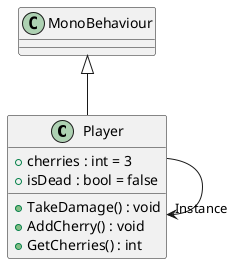 @startuml
class Player {
    + cherries : int = 3
    + isDead : bool = false
    + TakeDamage() : void
    + AddCherry() : void
    + GetCherries() : int
}
MonoBehaviour <|-- Player
Player --> "Instance" Player
@enduml
